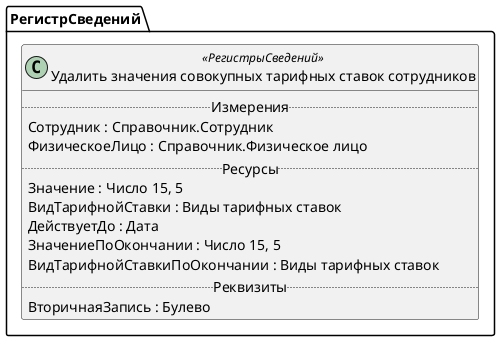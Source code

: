 ﻿@startuml УдалитьЗначенияСовокупныхТарифныхСтавокСотрудников
'!include templates.wsd
'..\include templates.wsd
class РегистрСведений.УдалитьЗначенияСовокупныхТарифныхСтавокСотрудников as "Удалить значения совокупных тарифных ставок сотрудников" <<РегистрыСведений>>
{
..Измерения..
Сотрудник : Справочник.Сотрудник
ФизическоеЛицо : Справочник.Физическое лицо
..Ресурсы..
Значение : Число 15, 5
ВидТарифнойСтавки : Виды тарифных ставок
ДействуетДо : Дата
ЗначениеПоОкончании : Число 15, 5
ВидТарифнойСтавкиПоОкончании : Виды тарифных ставок
..Реквизиты..
ВторичнаяЗапись : Булево
}
@enduml
